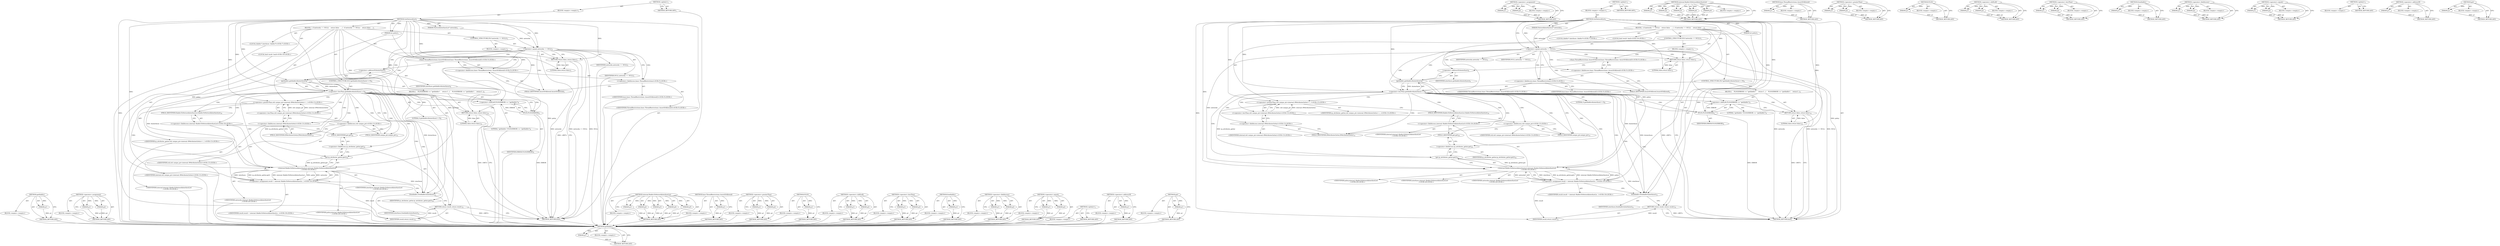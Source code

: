 digraph "get" {
vulnerable_112 [label=<(METHOD,getifaddrs)>];
vulnerable_113 [label=<(PARAM,p1)>];
vulnerable_114 [label=<(BLOCK,&lt;empty&gt;,&lt;empty&gt;)>];
vulnerable_115 [label=<(METHOD_RETURN,ANY)>];
vulnerable_134 [label=<(METHOD,&lt;operator&gt;.assignment)>];
vulnerable_135 [label=<(PARAM,p1)>];
vulnerable_136 [label=<(PARAM,p2)>];
vulnerable_137 [label=<(BLOCK,&lt;empty&gt;,&lt;empty&gt;)>];
vulnerable_138 [label=<(METHOD_RETURN,ANY)>];
vulnerable_6 [label=<(METHOD,&lt;global&gt;)<SUB>1</SUB>>];
vulnerable_7 [label=<(BLOCK,&lt;empty&gt;,&lt;empty&gt;)<SUB>1</SUB>>];
vulnerable_8 [label=<(METHOD,GetNetworkList)<SUB>1</SUB>>];
vulnerable_9 [label=<(PARAM,NetworkInterfaceList* networks)<SUB>1</SUB>>];
vulnerable_10 [label=<(PARAM,int policy)<SUB>1</SUB>>];
vulnerable_11 [label=<(BLOCK,{
  if (networks == NULL)
    return false;

  ...,{
  if (networks == NULL)
    return false;

  ...)<SUB>1</SUB>>];
vulnerable_12 [label=<(CONTROL_STRUCTURE,IF,if (networks == NULL))<SUB>2</SUB>>];
vulnerable_13 [label=<(&lt;operator&gt;.equals,networks == NULL)<SUB>2</SUB>>];
vulnerable_14 [label=<(IDENTIFIER,networks,networks == NULL)<SUB>2</SUB>>];
vulnerable_15 [label=<(IDENTIFIER,NULL,networks == NULL)<SUB>2</SUB>>];
vulnerable_16 [label=<(BLOCK,&lt;empty&gt;,&lt;empty&gt;)<SUB>3</SUB>>];
vulnerable_17 [label=<(RETURN,return false;,return false;)<SUB>3</SUB>>];
vulnerable_18 [label=<(LITERAL,false,return false;)<SUB>3</SUB>>];
vulnerable_19 [label="<(base.ThreadRestrictions.AssertIOAllowed,base::ThreadRestrictions::AssertIOAllowed())<SUB>5</SUB>>"];
vulnerable_20 [label="<(&lt;operator&gt;.fieldAccess,base::ThreadRestrictions::AssertIOAllowed)<SUB>5</SUB>>"];
vulnerable_21 [label="<(&lt;operator&gt;.fieldAccess,base::ThreadRestrictions)<SUB>5</SUB>>"];
vulnerable_22 [label="<(IDENTIFIER,base,base::ThreadRestrictions::AssertIOAllowed())<SUB>5</SUB>>"];
vulnerable_23 [label="<(IDENTIFIER,ThreadRestrictions,base::ThreadRestrictions::AssertIOAllowed())<SUB>5</SUB>>"];
vulnerable_24 [label=<(FIELD_IDENTIFIER,AssertIOAllowed,AssertIOAllowed)<SUB>5</SUB>>];
vulnerable_25 [label="<(LOCAL,ifaddrs* interfaces: ifaddrs*)<SUB>7</SUB>>"];
vulnerable_26 [label=<(CONTROL_STRUCTURE,IF,if (getifaddrs(&amp;interfaces) &lt; 0))<SUB>8</SUB>>];
vulnerable_27 [label=<(&lt;operator&gt;.lessThan,getifaddrs(&amp;interfaces) &lt; 0)<SUB>8</SUB>>];
vulnerable_28 [label=<(getifaddrs,getifaddrs(&amp;interfaces))<SUB>8</SUB>>];
vulnerable_29 [label=<(&lt;operator&gt;.addressOf,&amp;interfaces)<SUB>8</SUB>>];
vulnerable_30 [label=<(IDENTIFIER,interfaces,getifaddrs(&amp;interfaces))<SUB>8</SUB>>];
vulnerable_31 [label=<(LITERAL,0,getifaddrs(&amp;interfaces) &lt; 0)<SUB>8</SUB>>];
vulnerable_32 [label=<(BLOCK,{
    PLOG(ERROR) &lt;&lt; &quot;getifaddrs&quot;;
    return f...,{
    PLOG(ERROR) &lt;&lt; &quot;getifaddrs&quot;;
    return f...)<SUB>8</SUB>>];
vulnerable_33 [label=<(&lt;operator&gt;.shiftLeft,PLOG(ERROR) &lt;&lt; &quot;getifaddrs&quot;)<SUB>9</SUB>>];
vulnerable_34 [label=<(PLOG,PLOG(ERROR))<SUB>9</SUB>>];
vulnerable_35 [label=<(IDENTIFIER,ERROR,PLOG(ERROR))<SUB>9</SUB>>];
vulnerable_36 [label=<(LITERAL,&quot;getifaddrs&quot;,PLOG(ERROR) &lt;&lt; &quot;getifaddrs&quot;)<SUB>9</SUB>>];
vulnerable_37 [label=<(RETURN,return false;,return false;)<SUB>10</SUB>>];
vulnerable_38 [label=<(LITERAL,false,return false;)<SUB>10</SUB>>];
vulnerable_39 [label="<(&lt;operator&gt;.greaterThan,std::unique_ptr&lt;internal::IPAttributesGetter&gt; i...)<SUB>13</SUB>>"];
vulnerable_40 [label="<(&lt;operator&gt;.lessThan,std::unique_ptr&lt;internal::IPAttributesGetter)<SUB>13</SUB>>"];
vulnerable_41 [label="<(&lt;operator&gt;.fieldAccess,std::unique_ptr)<SUB>13</SUB>>"];
vulnerable_42 [label="<(IDENTIFIER,std,std::unique_ptr&lt;internal::IPAttributesGetter)<SUB>13</SUB>>"];
vulnerable_43 [label=<(FIELD_IDENTIFIER,unique_ptr,unique_ptr)<SUB>13</SUB>>];
vulnerable_44 [label="<(&lt;operator&gt;.fieldAccess,internal::IPAttributesGetter)<SUB>13</SUB>>"];
vulnerable_45 [label="<(IDENTIFIER,internal,std::unique_ptr&lt;internal::IPAttributesGetter)<SUB>13</SUB>>"];
vulnerable_46 [label=<(FIELD_IDENTIFIER,IPAttributesGetter,IPAttributesGetter)<SUB>13</SUB>>];
vulnerable_47 [label="<(IDENTIFIER,ip_attributes_getter,std::unique_ptr&lt;internal::IPAttributesGetter&gt; i...)<SUB>13</SUB>>"];
vulnerable_48 [label="<(LOCAL,bool result: bool)<SUB>19</SUB>>"];
vulnerable_49 [label="<(&lt;operator&gt;.assignment,result = internal::IfaddrsToNetworkInterfaceLis...)<SUB>19</SUB>>"];
vulnerable_50 [label="<(IDENTIFIER,result,result = internal::IfaddrsToNetworkInterfaceLis...)<SUB>19</SUB>>"];
vulnerable_51 [label="<(internal.IfaddrsToNetworkInterfaceList,internal::IfaddrsToNetworkInterfaceList(
      ...)<SUB>19</SUB>>"];
vulnerable_52 [label="<(&lt;operator&gt;.fieldAccess,internal::IfaddrsToNetworkInterfaceList)<SUB>19</SUB>>"];
vulnerable_53 [label="<(IDENTIFIER,internal,internal::IfaddrsToNetworkInterfaceList(
      ...)<SUB>19</SUB>>"];
vulnerable_54 [label=<(FIELD_IDENTIFIER,IfaddrsToNetworkInterfaceList,IfaddrsToNetworkInterfaceList)<SUB>19</SUB>>];
vulnerable_55 [label="<(IDENTIFIER,policy,internal::IfaddrsToNetworkInterfaceList(
      ...)<SUB>20</SUB>>"];
vulnerable_56 [label="<(IDENTIFIER,interfaces,internal::IfaddrsToNetworkInterfaceList(
      ...)<SUB>20</SUB>>"];
vulnerable_57 [label=<(get,ip_attributes_getter.get())<SUB>20</SUB>>];
vulnerable_58 [label=<(&lt;operator&gt;.fieldAccess,ip_attributes_getter.get)<SUB>20</SUB>>];
vulnerable_59 [label=<(IDENTIFIER,ip_attributes_getter,ip_attributes_getter.get())<SUB>20</SUB>>];
vulnerable_60 [label=<(FIELD_IDENTIFIER,get,get)<SUB>20</SUB>>];
vulnerable_61 [label="<(IDENTIFIER,networks,internal::IfaddrsToNetworkInterfaceList(
      ...)<SUB>20</SUB>>"];
vulnerable_62 [label=<(freeifaddrs,freeifaddrs(interfaces))<SUB>21</SUB>>];
vulnerable_63 [label=<(IDENTIFIER,interfaces,freeifaddrs(interfaces))<SUB>21</SUB>>];
vulnerable_64 [label=<(RETURN,return result;,return result;)<SUB>22</SUB>>];
vulnerable_65 [label=<(IDENTIFIER,result,return result;)<SUB>22</SUB>>];
vulnerable_66 [label=<(METHOD_RETURN,bool)<SUB>1</SUB>>];
vulnerable_68 [label=<(METHOD_RETURN,ANY)<SUB>1</SUB>>];
vulnerable_139 [label=<(METHOD,internal.IfaddrsToNetworkInterfaceList)>];
vulnerable_140 [label=<(PARAM,p1)>];
vulnerable_141 [label=<(PARAM,p2)>];
vulnerable_142 [label=<(PARAM,p3)>];
vulnerable_143 [label=<(PARAM,p4)>];
vulnerable_144 [label=<(PARAM,p5)>];
vulnerable_145 [label=<(BLOCK,&lt;empty&gt;,&lt;empty&gt;)>];
vulnerable_146 [label=<(METHOD_RETURN,ANY)>];
vulnerable_98 [label=<(METHOD,base.ThreadRestrictions.AssertIOAllowed)>];
vulnerable_99 [label=<(PARAM,p1)>];
vulnerable_100 [label=<(BLOCK,&lt;empty&gt;,&lt;empty&gt;)>];
vulnerable_101 [label=<(METHOD_RETURN,ANY)>];
vulnerable_129 [label=<(METHOD,&lt;operator&gt;.greaterThan)>];
vulnerable_130 [label=<(PARAM,p1)>];
vulnerable_131 [label=<(PARAM,p2)>];
vulnerable_132 [label=<(BLOCK,&lt;empty&gt;,&lt;empty&gt;)>];
vulnerable_133 [label=<(METHOD_RETURN,ANY)>];
vulnerable_125 [label=<(METHOD,PLOG)>];
vulnerable_126 [label=<(PARAM,p1)>];
vulnerable_127 [label=<(BLOCK,&lt;empty&gt;,&lt;empty&gt;)>];
vulnerable_128 [label=<(METHOD_RETURN,ANY)>];
vulnerable_120 [label=<(METHOD,&lt;operator&gt;.shiftLeft)>];
vulnerable_121 [label=<(PARAM,p1)>];
vulnerable_122 [label=<(PARAM,p2)>];
vulnerable_123 [label=<(BLOCK,&lt;empty&gt;,&lt;empty&gt;)>];
vulnerable_124 [label=<(METHOD_RETURN,ANY)>];
vulnerable_107 [label=<(METHOD,&lt;operator&gt;.lessThan)>];
vulnerable_108 [label=<(PARAM,p1)>];
vulnerable_109 [label=<(PARAM,p2)>];
vulnerable_110 [label=<(BLOCK,&lt;empty&gt;,&lt;empty&gt;)>];
vulnerable_111 [label=<(METHOD_RETURN,ANY)>];
vulnerable_151 [label=<(METHOD,freeifaddrs)>];
vulnerable_152 [label=<(PARAM,p1)>];
vulnerable_153 [label=<(BLOCK,&lt;empty&gt;,&lt;empty&gt;)>];
vulnerable_154 [label=<(METHOD_RETURN,ANY)>];
vulnerable_102 [label=<(METHOD,&lt;operator&gt;.fieldAccess)>];
vulnerable_103 [label=<(PARAM,p1)>];
vulnerable_104 [label=<(PARAM,p2)>];
vulnerable_105 [label=<(BLOCK,&lt;empty&gt;,&lt;empty&gt;)>];
vulnerable_106 [label=<(METHOD_RETURN,ANY)>];
vulnerable_93 [label=<(METHOD,&lt;operator&gt;.equals)>];
vulnerable_94 [label=<(PARAM,p1)>];
vulnerable_95 [label=<(PARAM,p2)>];
vulnerable_96 [label=<(BLOCK,&lt;empty&gt;,&lt;empty&gt;)>];
vulnerable_97 [label=<(METHOD_RETURN,ANY)>];
vulnerable_87 [label=<(METHOD,&lt;global&gt;)<SUB>1</SUB>>];
vulnerable_88 [label=<(BLOCK,&lt;empty&gt;,&lt;empty&gt;)>];
vulnerable_89 [label=<(METHOD_RETURN,ANY)>];
vulnerable_116 [label=<(METHOD,&lt;operator&gt;.addressOf)>];
vulnerable_117 [label=<(PARAM,p1)>];
vulnerable_118 [label=<(BLOCK,&lt;empty&gt;,&lt;empty&gt;)>];
vulnerable_119 [label=<(METHOD_RETURN,ANY)>];
vulnerable_147 [label=<(METHOD,get)>];
vulnerable_148 [label=<(PARAM,p1)>];
vulnerable_149 [label=<(BLOCK,&lt;empty&gt;,&lt;empty&gt;)>];
vulnerable_150 [label=<(METHOD_RETURN,ANY)>];
fixed_112 [label=<(METHOD,getifaddrs)>];
fixed_113 [label=<(PARAM,p1)>];
fixed_114 [label=<(BLOCK,&lt;empty&gt;,&lt;empty&gt;)>];
fixed_115 [label=<(METHOD_RETURN,ANY)>];
fixed_134 [label=<(METHOD,&lt;operator&gt;.assignment)>];
fixed_135 [label=<(PARAM,p1)>];
fixed_136 [label=<(PARAM,p2)>];
fixed_137 [label=<(BLOCK,&lt;empty&gt;,&lt;empty&gt;)>];
fixed_138 [label=<(METHOD_RETURN,ANY)>];
fixed_6 [label=<(METHOD,&lt;global&gt;)<SUB>1</SUB>>];
fixed_7 [label=<(BLOCK,&lt;empty&gt;,&lt;empty&gt;)<SUB>1</SUB>>];
fixed_8 [label=<(METHOD,GetNetworkList)<SUB>1</SUB>>];
fixed_9 [label=<(PARAM,NetworkInterfaceList* networks)<SUB>1</SUB>>];
fixed_10 [label=<(PARAM,int policy)<SUB>1</SUB>>];
fixed_11 [label=<(BLOCK,{
  if (networks == NULL)
    return false;

  ...,{
  if (networks == NULL)
    return false;

  ...)<SUB>1</SUB>>];
fixed_12 [label=<(CONTROL_STRUCTURE,IF,if (networks == NULL))<SUB>2</SUB>>];
fixed_13 [label=<(&lt;operator&gt;.equals,networks == NULL)<SUB>2</SUB>>];
fixed_14 [label=<(IDENTIFIER,networks,networks == NULL)<SUB>2</SUB>>];
fixed_15 [label=<(IDENTIFIER,NULL,networks == NULL)<SUB>2</SUB>>];
fixed_16 [label=<(BLOCK,&lt;empty&gt;,&lt;empty&gt;)<SUB>3</SUB>>];
fixed_17 [label=<(RETURN,return false;,return false;)<SUB>3</SUB>>];
fixed_18 [label=<(LITERAL,false,return false;)<SUB>3</SUB>>];
fixed_19 [label="<(base.ThreadRestrictions.AssertIOAllowed,base::ThreadRestrictions::AssertIOAllowed())<SUB>5</SUB>>"];
fixed_20 [label="<(&lt;operator&gt;.fieldAccess,base::ThreadRestrictions::AssertIOAllowed)<SUB>5</SUB>>"];
fixed_21 [label="<(&lt;operator&gt;.fieldAccess,base::ThreadRestrictions)<SUB>5</SUB>>"];
fixed_22 [label="<(IDENTIFIER,base,base::ThreadRestrictions::AssertIOAllowed())<SUB>5</SUB>>"];
fixed_23 [label="<(IDENTIFIER,ThreadRestrictions,base::ThreadRestrictions::AssertIOAllowed())<SUB>5</SUB>>"];
fixed_24 [label=<(FIELD_IDENTIFIER,AssertIOAllowed,AssertIOAllowed)<SUB>5</SUB>>];
fixed_25 [label="<(LOCAL,ifaddrs* interfaces: ifaddrs*)<SUB>7</SUB>>"];
fixed_26 [label=<(CONTROL_STRUCTURE,IF,if (getifaddrs(&amp;interfaces) &lt; 0))<SUB>8</SUB>>];
fixed_27 [label=<(&lt;operator&gt;.lessThan,getifaddrs(&amp;interfaces) &lt; 0)<SUB>8</SUB>>];
fixed_28 [label=<(getifaddrs,getifaddrs(&amp;interfaces))<SUB>8</SUB>>];
fixed_29 [label=<(&lt;operator&gt;.addressOf,&amp;interfaces)<SUB>8</SUB>>];
fixed_30 [label=<(IDENTIFIER,interfaces,getifaddrs(&amp;interfaces))<SUB>8</SUB>>];
fixed_31 [label=<(LITERAL,0,getifaddrs(&amp;interfaces) &lt; 0)<SUB>8</SUB>>];
fixed_32 [label=<(BLOCK,{
    PLOG(ERROR) &lt;&lt; &quot;getifaddrs&quot;;
    return f...,{
    PLOG(ERROR) &lt;&lt; &quot;getifaddrs&quot;;
    return f...)<SUB>8</SUB>>];
fixed_33 [label=<(&lt;operator&gt;.shiftLeft,PLOG(ERROR) &lt;&lt; &quot;getifaddrs&quot;)<SUB>9</SUB>>];
fixed_34 [label=<(PLOG,PLOG(ERROR))<SUB>9</SUB>>];
fixed_35 [label=<(IDENTIFIER,ERROR,PLOG(ERROR))<SUB>9</SUB>>];
fixed_36 [label=<(LITERAL,&quot;getifaddrs&quot;,PLOG(ERROR) &lt;&lt; &quot;getifaddrs&quot;)<SUB>9</SUB>>];
fixed_37 [label=<(RETURN,return false;,return false;)<SUB>10</SUB>>];
fixed_38 [label=<(LITERAL,false,return false;)<SUB>10</SUB>>];
fixed_39 [label="<(&lt;operator&gt;.greaterThan,std::unique_ptr&lt;internal::IPAttributesGetter&gt; i...)<SUB>13</SUB>>"];
fixed_40 [label="<(&lt;operator&gt;.lessThan,std::unique_ptr&lt;internal::IPAttributesGetter)<SUB>13</SUB>>"];
fixed_41 [label="<(&lt;operator&gt;.fieldAccess,std::unique_ptr)<SUB>13</SUB>>"];
fixed_42 [label="<(IDENTIFIER,std,std::unique_ptr&lt;internal::IPAttributesGetter)<SUB>13</SUB>>"];
fixed_43 [label=<(FIELD_IDENTIFIER,unique_ptr,unique_ptr)<SUB>13</SUB>>];
fixed_44 [label="<(&lt;operator&gt;.fieldAccess,internal::IPAttributesGetter)<SUB>13</SUB>>"];
fixed_45 [label="<(IDENTIFIER,internal,std::unique_ptr&lt;internal::IPAttributesGetter)<SUB>13</SUB>>"];
fixed_46 [label=<(FIELD_IDENTIFIER,IPAttributesGetter,IPAttributesGetter)<SUB>13</SUB>>];
fixed_47 [label="<(IDENTIFIER,ip_attributes_getter,std::unique_ptr&lt;internal::IPAttributesGetter&gt; i...)<SUB>13</SUB>>"];
fixed_48 [label="<(LOCAL,bool result: bool)<SUB>19</SUB>>"];
fixed_49 [label="<(&lt;operator&gt;.assignment,result = internal::IfaddrsToNetworkInterfaceLis...)<SUB>19</SUB>>"];
fixed_50 [label="<(IDENTIFIER,result,result = internal::IfaddrsToNetworkInterfaceLis...)<SUB>19</SUB>>"];
fixed_51 [label="<(internal.IfaddrsToNetworkInterfaceList,internal::IfaddrsToNetworkInterfaceList(
      ...)<SUB>19</SUB>>"];
fixed_52 [label="<(&lt;operator&gt;.fieldAccess,internal::IfaddrsToNetworkInterfaceList)<SUB>19</SUB>>"];
fixed_53 [label="<(IDENTIFIER,internal,internal::IfaddrsToNetworkInterfaceList(
      ...)<SUB>19</SUB>>"];
fixed_54 [label=<(FIELD_IDENTIFIER,IfaddrsToNetworkInterfaceList,IfaddrsToNetworkInterfaceList)<SUB>19</SUB>>];
fixed_55 [label="<(IDENTIFIER,policy,internal::IfaddrsToNetworkInterfaceList(
      ...)<SUB>20</SUB>>"];
fixed_56 [label="<(IDENTIFIER,interfaces,internal::IfaddrsToNetworkInterfaceList(
      ...)<SUB>20</SUB>>"];
fixed_57 [label=<(get,ip_attributes_getter.get())<SUB>20</SUB>>];
fixed_58 [label=<(&lt;operator&gt;.fieldAccess,ip_attributes_getter.get)<SUB>20</SUB>>];
fixed_59 [label=<(IDENTIFIER,ip_attributes_getter,ip_attributes_getter.get())<SUB>20</SUB>>];
fixed_60 [label=<(FIELD_IDENTIFIER,get,get)<SUB>20</SUB>>];
fixed_61 [label="<(IDENTIFIER,networks,internal::IfaddrsToNetworkInterfaceList(
      ...)<SUB>20</SUB>>"];
fixed_62 [label=<(freeifaddrs,freeifaddrs(interfaces))<SUB>21</SUB>>];
fixed_63 [label=<(IDENTIFIER,interfaces,freeifaddrs(interfaces))<SUB>21</SUB>>];
fixed_64 [label=<(RETURN,return result;,return result;)<SUB>22</SUB>>];
fixed_65 [label=<(IDENTIFIER,result,return result;)<SUB>22</SUB>>];
fixed_66 [label=<(METHOD_RETURN,bool)<SUB>1</SUB>>];
fixed_68 [label=<(METHOD_RETURN,ANY)<SUB>1</SUB>>];
fixed_139 [label=<(METHOD,internal.IfaddrsToNetworkInterfaceList)>];
fixed_140 [label=<(PARAM,p1)>];
fixed_141 [label=<(PARAM,p2)>];
fixed_142 [label=<(PARAM,p3)>];
fixed_143 [label=<(PARAM,p4)>];
fixed_144 [label=<(PARAM,p5)>];
fixed_145 [label=<(BLOCK,&lt;empty&gt;,&lt;empty&gt;)>];
fixed_146 [label=<(METHOD_RETURN,ANY)>];
fixed_98 [label=<(METHOD,base.ThreadRestrictions.AssertIOAllowed)>];
fixed_99 [label=<(PARAM,p1)>];
fixed_100 [label=<(BLOCK,&lt;empty&gt;,&lt;empty&gt;)>];
fixed_101 [label=<(METHOD_RETURN,ANY)>];
fixed_129 [label=<(METHOD,&lt;operator&gt;.greaterThan)>];
fixed_130 [label=<(PARAM,p1)>];
fixed_131 [label=<(PARAM,p2)>];
fixed_132 [label=<(BLOCK,&lt;empty&gt;,&lt;empty&gt;)>];
fixed_133 [label=<(METHOD_RETURN,ANY)>];
fixed_125 [label=<(METHOD,PLOG)>];
fixed_126 [label=<(PARAM,p1)>];
fixed_127 [label=<(BLOCK,&lt;empty&gt;,&lt;empty&gt;)>];
fixed_128 [label=<(METHOD_RETURN,ANY)>];
fixed_120 [label=<(METHOD,&lt;operator&gt;.shiftLeft)>];
fixed_121 [label=<(PARAM,p1)>];
fixed_122 [label=<(PARAM,p2)>];
fixed_123 [label=<(BLOCK,&lt;empty&gt;,&lt;empty&gt;)>];
fixed_124 [label=<(METHOD_RETURN,ANY)>];
fixed_107 [label=<(METHOD,&lt;operator&gt;.lessThan)>];
fixed_108 [label=<(PARAM,p1)>];
fixed_109 [label=<(PARAM,p2)>];
fixed_110 [label=<(BLOCK,&lt;empty&gt;,&lt;empty&gt;)>];
fixed_111 [label=<(METHOD_RETURN,ANY)>];
fixed_151 [label=<(METHOD,freeifaddrs)>];
fixed_152 [label=<(PARAM,p1)>];
fixed_153 [label=<(BLOCK,&lt;empty&gt;,&lt;empty&gt;)>];
fixed_154 [label=<(METHOD_RETURN,ANY)>];
fixed_102 [label=<(METHOD,&lt;operator&gt;.fieldAccess)>];
fixed_103 [label=<(PARAM,p1)>];
fixed_104 [label=<(PARAM,p2)>];
fixed_105 [label=<(BLOCK,&lt;empty&gt;,&lt;empty&gt;)>];
fixed_106 [label=<(METHOD_RETURN,ANY)>];
fixed_93 [label=<(METHOD,&lt;operator&gt;.equals)>];
fixed_94 [label=<(PARAM,p1)>];
fixed_95 [label=<(PARAM,p2)>];
fixed_96 [label=<(BLOCK,&lt;empty&gt;,&lt;empty&gt;)>];
fixed_97 [label=<(METHOD_RETURN,ANY)>];
fixed_87 [label=<(METHOD,&lt;global&gt;)<SUB>1</SUB>>];
fixed_88 [label=<(BLOCK,&lt;empty&gt;,&lt;empty&gt;)>];
fixed_89 [label=<(METHOD_RETURN,ANY)>];
fixed_116 [label=<(METHOD,&lt;operator&gt;.addressOf)>];
fixed_117 [label=<(PARAM,p1)>];
fixed_118 [label=<(BLOCK,&lt;empty&gt;,&lt;empty&gt;)>];
fixed_119 [label=<(METHOD_RETURN,ANY)>];
fixed_147 [label=<(METHOD,get)>];
fixed_148 [label=<(PARAM,p1)>];
fixed_149 [label=<(BLOCK,&lt;empty&gt;,&lt;empty&gt;)>];
fixed_150 [label=<(METHOD_RETURN,ANY)>];
vulnerable_112 -> vulnerable_113  [key=0, label="AST: "];
vulnerable_112 -> vulnerable_113  [key=1, label="DDG: "];
vulnerable_112 -> vulnerable_114  [key=0, label="AST: "];
vulnerable_112 -> vulnerable_115  [key=0, label="AST: "];
vulnerable_112 -> vulnerable_115  [key=1, label="CFG: "];
vulnerable_113 -> vulnerable_115  [key=0, label="DDG: p1"];
vulnerable_134 -> vulnerable_135  [key=0, label="AST: "];
vulnerable_134 -> vulnerable_135  [key=1, label="DDG: "];
vulnerable_134 -> vulnerable_137  [key=0, label="AST: "];
vulnerable_134 -> vulnerable_136  [key=0, label="AST: "];
vulnerable_134 -> vulnerable_136  [key=1, label="DDG: "];
vulnerable_134 -> vulnerable_138  [key=0, label="AST: "];
vulnerable_134 -> vulnerable_138  [key=1, label="CFG: "];
vulnerable_135 -> vulnerable_138  [key=0, label="DDG: p1"];
vulnerable_136 -> vulnerable_138  [key=0, label="DDG: p2"];
vulnerable_6 -> vulnerable_7  [key=0, label="AST: "];
vulnerable_6 -> vulnerable_68  [key=0, label="AST: "];
vulnerable_6 -> vulnerable_68  [key=1, label="CFG: "];
vulnerable_7 -> vulnerable_8  [key=0, label="AST: "];
vulnerable_8 -> vulnerable_9  [key=0, label="AST: "];
vulnerable_8 -> vulnerable_9  [key=1, label="DDG: "];
vulnerable_8 -> vulnerable_10  [key=0, label="AST: "];
vulnerable_8 -> vulnerable_10  [key=1, label="DDG: "];
vulnerable_8 -> vulnerable_11  [key=0, label="AST: "];
vulnerable_8 -> vulnerable_66  [key=0, label="AST: "];
vulnerable_8 -> vulnerable_13  [key=0, label="CFG: "];
vulnerable_8 -> vulnerable_13  [key=1, label="DDG: "];
vulnerable_8 -> vulnerable_39  [key=0, label="DDG: "];
vulnerable_8 -> vulnerable_62  [key=0, label="DDG: "];
vulnerable_8 -> vulnerable_65  [key=0, label="DDG: "];
vulnerable_8 -> vulnerable_17  [key=0, label="DDG: "];
vulnerable_8 -> vulnerable_27  [key=0, label="DDG: "];
vulnerable_8 -> vulnerable_37  [key=0, label="DDG: "];
vulnerable_8 -> vulnerable_51  [key=0, label="DDG: "];
vulnerable_8 -> vulnerable_18  [key=0, label="DDG: "];
vulnerable_8 -> vulnerable_28  [key=0, label="DDG: "];
vulnerable_8 -> vulnerable_33  [key=0, label="DDG: "];
vulnerable_8 -> vulnerable_38  [key=0, label="DDG: "];
vulnerable_8 -> vulnerable_34  [key=0, label="DDG: "];
vulnerable_9 -> vulnerable_13  [key=0, label="DDG: networks"];
vulnerable_10 -> vulnerable_66  [key=0, label="DDG: policy"];
vulnerable_10 -> vulnerable_51  [key=0, label="DDG: policy"];
vulnerable_11 -> vulnerable_12  [key=0, label="AST: "];
vulnerable_11 -> vulnerable_19  [key=0, label="AST: "];
vulnerable_11 -> vulnerable_25  [key=0, label="AST: "];
vulnerable_11 -> vulnerable_26  [key=0, label="AST: "];
vulnerable_11 -> vulnerable_39  [key=0, label="AST: "];
vulnerable_11 -> vulnerable_48  [key=0, label="AST: "];
vulnerable_11 -> vulnerable_49  [key=0, label="AST: "];
vulnerable_11 -> vulnerable_62  [key=0, label="AST: "];
vulnerable_11 -> vulnerable_64  [key=0, label="AST: "];
vulnerable_12 -> vulnerable_13  [key=0, label="AST: "];
vulnerable_12 -> vulnerable_16  [key=0, label="AST: "];
vulnerable_13 -> vulnerable_14  [key=0, label="AST: "];
vulnerable_13 -> vulnerable_15  [key=0, label="AST: "];
vulnerable_13 -> vulnerable_17  [key=0, label="CFG: "];
vulnerable_13 -> vulnerable_17  [key=1, label="CDG: "];
vulnerable_13 -> vulnerable_21  [key=0, label="CFG: "];
vulnerable_13 -> vulnerable_21  [key=1, label="CDG: "];
vulnerable_13 -> vulnerable_66  [key=0, label="DDG: networks"];
vulnerable_13 -> vulnerable_66  [key=1, label="DDG: networks == NULL"];
vulnerable_13 -> vulnerable_66  [key=2, label="DDG: NULL"];
vulnerable_13 -> vulnerable_51  [key=0, label="DDG: networks"];
vulnerable_13 -> vulnerable_24  [key=0, label="CDG: "];
vulnerable_13 -> vulnerable_19  [key=0, label="CDG: "];
vulnerable_13 -> vulnerable_28  [key=0, label="CDG: "];
vulnerable_13 -> vulnerable_20  [key=0, label="CDG: "];
vulnerable_13 -> vulnerable_27  [key=0, label="CDG: "];
vulnerable_13 -> vulnerable_29  [key=0, label="CDG: "];
vulnerable_16 -> vulnerable_17  [key=0, label="AST: "];
vulnerable_17 -> vulnerable_18  [key=0, label="AST: "];
vulnerable_17 -> vulnerable_66  [key=0, label="CFG: "];
vulnerable_17 -> vulnerable_66  [key=1, label="DDG: &lt;RET&gt;"];
vulnerable_18 -> vulnerable_17  [key=0, label="DDG: false"];
vulnerable_19 -> vulnerable_20  [key=0, label="AST: "];
vulnerable_19 -> vulnerable_29  [key=0, label="CFG: "];
vulnerable_20 -> vulnerable_21  [key=0, label="AST: "];
vulnerable_20 -> vulnerable_24  [key=0, label="AST: "];
vulnerable_20 -> vulnerable_19  [key=0, label="CFG: "];
vulnerable_21 -> vulnerable_22  [key=0, label="AST: "];
vulnerable_21 -> vulnerable_23  [key=0, label="AST: "];
vulnerable_21 -> vulnerable_24  [key=0, label="CFG: "];
vulnerable_24 -> vulnerable_20  [key=0, label="CFG: "];
vulnerable_26 -> vulnerable_27  [key=0, label="AST: "];
vulnerable_26 -> vulnerable_32  [key=0, label="AST: "];
vulnerable_27 -> vulnerable_28  [key=0, label="AST: "];
vulnerable_27 -> vulnerable_31  [key=0, label="AST: "];
vulnerable_27 -> vulnerable_34  [key=0, label="CFG: "];
vulnerable_27 -> vulnerable_34  [key=1, label="CDG: "];
vulnerable_27 -> vulnerable_43  [key=0, label="CFG: "];
vulnerable_27 -> vulnerable_43  [key=1, label="CDG: "];
vulnerable_27 -> vulnerable_58  [key=0, label="CDG: "];
vulnerable_27 -> vulnerable_49  [key=0, label="CDG: "];
vulnerable_27 -> vulnerable_60  [key=0, label="CDG: "];
vulnerable_27 -> vulnerable_33  [key=0, label="CDG: "];
vulnerable_27 -> vulnerable_64  [key=0, label="CDG: "];
vulnerable_27 -> vulnerable_51  [key=0, label="CDG: "];
vulnerable_27 -> vulnerable_57  [key=0, label="CDG: "];
vulnerable_27 -> vulnerable_52  [key=0, label="CDG: "];
vulnerable_27 -> vulnerable_37  [key=0, label="CDG: "];
vulnerable_27 -> vulnerable_46  [key=0, label="CDG: "];
vulnerable_27 -> vulnerable_41  [key=0, label="CDG: "];
vulnerable_27 -> vulnerable_40  [key=0, label="CDG: "];
vulnerable_27 -> vulnerable_44  [key=0, label="CDG: "];
vulnerable_27 -> vulnerable_54  [key=0, label="CDG: "];
vulnerable_27 -> vulnerable_62  [key=0, label="CDG: "];
vulnerable_27 -> vulnerable_39  [key=0, label="CDG: "];
vulnerable_28 -> vulnerable_29  [key=0, label="AST: "];
vulnerable_28 -> vulnerable_27  [key=0, label="CFG: "];
vulnerable_28 -> vulnerable_27  [key=1, label="DDG: &amp;interfaces"];
vulnerable_28 -> vulnerable_62  [key=0, label="DDG: &amp;interfaces"];
vulnerable_28 -> vulnerable_51  [key=0, label="DDG: &amp;interfaces"];
vulnerable_29 -> vulnerable_30  [key=0, label="AST: "];
vulnerable_29 -> vulnerable_28  [key=0, label="CFG: "];
vulnerable_32 -> vulnerable_33  [key=0, label="AST: "];
vulnerable_32 -> vulnerable_37  [key=0, label="AST: "];
vulnerable_33 -> vulnerable_34  [key=0, label="AST: "];
vulnerable_33 -> vulnerable_36  [key=0, label="AST: "];
vulnerable_33 -> vulnerable_37  [key=0, label="CFG: "];
vulnerable_34 -> vulnerable_35  [key=0, label="AST: "];
vulnerable_34 -> vulnerable_33  [key=0, label="CFG: "];
vulnerable_34 -> vulnerable_33  [key=1, label="DDG: ERROR"];
vulnerable_34 -> vulnerable_66  [key=0, label="DDG: ERROR"];
vulnerable_37 -> vulnerable_38  [key=0, label="AST: "];
vulnerable_37 -> vulnerable_66  [key=0, label="CFG: "];
vulnerable_37 -> vulnerable_66  [key=1, label="DDG: &lt;RET&gt;"];
vulnerable_38 -> vulnerable_37  [key=0, label="DDG: false"];
vulnerable_39 -> vulnerable_40  [key=0, label="AST: "];
vulnerable_39 -> vulnerable_47  [key=0, label="AST: "];
vulnerable_39 -> vulnerable_54  [key=0, label="CFG: "];
vulnerable_39 -> vulnerable_57  [key=0, label="DDG: ip_attributes_getter"];
vulnerable_40 -> vulnerable_41  [key=0, label="AST: "];
vulnerable_40 -> vulnerable_44  [key=0, label="AST: "];
vulnerable_40 -> vulnerable_39  [key=0, label="CFG: "];
vulnerable_40 -> vulnerable_39  [key=1, label="DDG: std::unique_ptr"];
vulnerable_40 -> vulnerable_39  [key=2, label="DDG: internal::IPAttributesGetter"];
vulnerable_41 -> vulnerable_42  [key=0, label="AST: "];
vulnerable_41 -> vulnerable_43  [key=0, label="AST: "];
vulnerable_41 -> vulnerable_46  [key=0, label="CFG: "];
vulnerable_43 -> vulnerable_41  [key=0, label="CFG: "];
vulnerable_44 -> vulnerable_45  [key=0, label="AST: "];
vulnerable_44 -> vulnerable_46  [key=0, label="AST: "];
vulnerable_44 -> vulnerable_40  [key=0, label="CFG: "];
vulnerable_46 -> vulnerable_44  [key=0, label="CFG: "];
vulnerable_49 -> vulnerable_50  [key=0, label="AST: "];
vulnerable_49 -> vulnerable_51  [key=0, label="AST: "];
vulnerable_49 -> vulnerable_62  [key=0, label="CFG: "];
vulnerable_49 -> vulnerable_65  [key=0, label="DDG: result"];
vulnerable_51 -> vulnerable_52  [key=0, label="AST: "];
vulnerable_51 -> vulnerable_55  [key=0, label="AST: "];
vulnerable_51 -> vulnerable_56  [key=0, label="AST: "];
vulnerable_51 -> vulnerable_57  [key=0, label="AST: "];
vulnerable_51 -> vulnerable_61  [key=0, label="AST: "];
vulnerable_51 -> vulnerable_49  [key=0, label="CFG: "];
vulnerable_51 -> vulnerable_49  [key=1, label="DDG: interfaces"];
vulnerable_51 -> vulnerable_49  [key=2, label="DDG: ip_attributes_getter.get()"];
vulnerable_51 -> vulnerable_49  [key=3, label="DDG: internal::IfaddrsToNetworkInterfaceList"];
vulnerable_51 -> vulnerable_49  [key=4, label="DDG: policy"];
vulnerable_51 -> vulnerable_49  [key=5, label="DDG: networks"];
vulnerable_51 -> vulnerable_62  [key=0, label="DDG: interfaces"];
vulnerable_52 -> vulnerable_53  [key=0, label="AST: "];
vulnerable_52 -> vulnerable_54  [key=0, label="AST: "];
vulnerable_52 -> vulnerable_60  [key=0, label="CFG: "];
vulnerable_54 -> vulnerable_52  [key=0, label="CFG: "];
vulnerable_57 -> vulnerable_58  [key=0, label="AST: "];
vulnerable_57 -> vulnerable_51  [key=0, label="CFG: "];
vulnerable_57 -> vulnerable_51  [key=1, label="DDG: ip_attributes_getter.get"];
vulnerable_58 -> vulnerable_59  [key=0, label="AST: "];
vulnerable_58 -> vulnerable_60  [key=0, label="AST: "];
vulnerable_58 -> vulnerable_57  [key=0, label="CFG: "];
vulnerable_60 -> vulnerable_58  [key=0, label="CFG: "];
vulnerable_62 -> vulnerable_63  [key=0, label="AST: "];
vulnerable_62 -> vulnerable_64  [key=0, label="CFG: "];
vulnerable_64 -> vulnerable_65  [key=0, label="AST: "];
vulnerable_64 -> vulnerable_66  [key=0, label="CFG: "];
vulnerable_64 -> vulnerable_66  [key=1, label="DDG: &lt;RET&gt;"];
vulnerable_65 -> vulnerable_64  [key=0, label="DDG: result"];
vulnerable_139 -> vulnerable_140  [key=0, label="AST: "];
vulnerable_139 -> vulnerable_140  [key=1, label="DDG: "];
vulnerable_139 -> vulnerable_145  [key=0, label="AST: "];
vulnerable_139 -> vulnerable_141  [key=0, label="AST: "];
vulnerable_139 -> vulnerable_141  [key=1, label="DDG: "];
vulnerable_139 -> vulnerable_146  [key=0, label="AST: "];
vulnerable_139 -> vulnerable_146  [key=1, label="CFG: "];
vulnerable_139 -> vulnerable_142  [key=0, label="AST: "];
vulnerable_139 -> vulnerable_142  [key=1, label="DDG: "];
vulnerable_139 -> vulnerable_143  [key=0, label="AST: "];
vulnerable_139 -> vulnerable_143  [key=1, label="DDG: "];
vulnerable_139 -> vulnerable_144  [key=0, label="AST: "];
vulnerable_139 -> vulnerable_144  [key=1, label="DDG: "];
vulnerable_140 -> vulnerable_146  [key=0, label="DDG: p1"];
vulnerable_141 -> vulnerable_146  [key=0, label="DDG: p2"];
vulnerable_142 -> vulnerable_146  [key=0, label="DDG: p3"];
vulnerable_143 -> vulnerable_146  [key=0, label="DDG: p4"];
vulnerable_144 -> vulnerable_146  [key=0, label="DDG: p5"];
vulnerable_98 -> vulnerable_99  [key=0, label="AST: "];
vulnerable_98 -> vulnerable_99  [key=1, label="DDG: "];
vulnerable_98 -> vulnerable_100  [key=0, label="AST: "];
vulnerable_98 -> vulnerable_101  [key=0, label="AST: "];
vulnerable_98 -> vulnerable_101  [key=1, label="CFG: "];
vulnerable_99 -> vulnerable_101  [key=0, label="DDG: p1"];
vulnerable_129 -> vulnerable_130  [key=0, label="AST: "];
vulnerable_129 -> vulnerable_130  [key=1, label="DDG: "];
vulnerable_129 -> vulnerable_132  [key=0, label="AST: "];
vulnerable_129 -> vulnerable_131  [key=0, label="AST: "];
vulnerable_129 -> vulnerable_131  [key=1, label="DDG: "];
vulnerable_129 -> vulnerable_133  [key=0, label="AST: "];
vulnerable_129 -> vulnerable_133  [key=1, label="CFG: "];
vulnerable_130 -> vulnerable_133  [key=0, label="DDG: p1"];
vulnerable_131 -> vulnerable_133  [key=0, label="DDG: p2"];
vulnerable_125 -> vulnerable_126  [key=0, label="AST: "];
vulnerable_125 -> vulnerable_126  [key=1, label="DDG: "];
vulnerable_125 -> vulnerable_127  [key=0, label="AST: "];
vulnerable_125 -> vulnerable_128  [key=0, label="AST: "];
vulnerable_125 -> vulnerable_128  [key=1, label="CFG: "];
vulnerable_126 -> vulnerable_128  [key=0, label="DDG: p1"];
vulnerable_120 -> vulnerable_121  [key=0, label="AST: "];
vulnerable_120 -> vulnerable_121  [key=1, label="DDG: "];
vulnerable_120 -> vulnerable_123  [key=0, label="AST: "];
vulnerable_120 -> vulnerable_122  [key=0, label="AST: "];
vulnerable_120 -> vulnerable_122  [key=1, label="DDG: "];
vulnerable_120 -> vulnerable_124  [key=0, label="AST: "];
vulnerable_120 -> vulnerable_124  [key=1, label="CFG: "];
vulnerable_121 -> vulnerable_124  [key=0, label="DDG: p1"];
vulnerable_122 -> vulnerable_124  [key=0, label="DDG: p2"];
vulnerable_107 -> vulnerable_108  [key=0, label="AST: "];
vulnerable_107 -> vulnerable_108  [key=1, label="DDG: "];
vulnerable_107 -> vulnerable_110  [key=0, label="AST: "];
vulnerable_107 -> vulnerable_109  [key=0, label="AST: "];
vulnerable_107 -> vulnerable_109  [key=1, label="DDG: "];
vulnerable_107 -> vulnerable_111  [key=0, label="AST: "];
vulnerable_107 -> vulnerable_111  [key=1, label="CFG: "];
vulnerable_108 -> vulnerable_111  [key=0, label="DDG: p1"];
vulnerable_109 -> vulnerable_111  [key=0, label="DDG: p2"];
vulnerable_151 -> vulnerable_152  [key=0, label="AST: "];
vulnerable_151 -> vulnerable_152  [key=1, label="DDG: "];
vulnerable_151 -> vulnerable_153  [key=0, label="AST: "];
vulnerable_151 -> vulnerable_154  [key=0, label="AST: "];
vulnerable_151 -> vulnerable_154  [key=1, label="CFG: "];
vulnerable_152 -> vulnerable_154  [key=0, label="DDG: p1"];
vulnerable_102 -> vulnerable_103  [key=0, label="AST: "];
vulnerable_102 -> vulnerable_103  [key=1, label="DDG: "];
vulnerable_102 -> vulnerable_105  [key=0, label="AST: "];
vulnerable_102 -> vulnerable_104  [key=0, label="AST: "];
vulnerable_102 -> vulnerable_104  [key=1, label="DDG: "];
vulnerable_102 -> vulnerable_106  [key=0, label="AST: "];
vulnerable_102 -> vulnerable_106  [key=1, label="CFG: "];
vulnerable_103 -> vulnerable_106  [key=0, label="DDG: p1"];
vulnerable_104 -> vulnerable_106  [key=0, label="DDG: p2"];
vulnerable_93 -> vulnerable_94  [key=0, label="AST: "];
vulnerable_93 -> vulnerable_94  [key=1, label="DDG: "];
vulnerable_93 -> vulnerable_96  [key=0, label="AST: "];
vulnerable_93 -> vulnerable_95  [key=0, label="AST: "];
vulnerable_93 -> vulnerable_95  [key=1, label="DDG: "];
vulnerable_93 -> vulnerable_97  [key=0, label="AST: "];
vulnerable_93 -> vulnerable_97  [key=1, label="CFG: "];
vulnerable_94 -> vulnerable_97  [key=0, label="DDG: p1"];
vulnerable_95 -> vulnerable_97  [key=0, label="DDG: p2"];
vulnerable_87 -> vulnerable_88  [key=0, label="AST: "];
vulnerable_87 -> vulnerable_89  [key=0, label="AST: "];
vulnerable_87 -> vulnerable_89  [key=1, label="CFG: "];
vulnerable_116 -> vulnerable_117  [key=0, label="AST: "];
vulnerable_116 -> vulnerable_117  [key=1, label="DDG: "];
vulnerable_116 -> vulnerable_118  [key=0, label="AST: "];
vulnerable_116 -> vulnerable_119  [key=0, label="AST: "];
vulnerable_116 -> vulnerable_119  [key=1, label="CFG: "];
vulnerable_117 -> vulnerable_119  [key=0, label="DDG: p1"];
vulnerable_147 -> vulnerable_148  [key=0, label="AST: "];
vulnerable_147 -> vulnerable_148  [key=1, label="DDG: "];
vulnerable_147 -> vulnerable_149  [key=0, label="AST: "];
vulnerable_147 -> vulnerable_150  [key=0, label="AST: "];
vulnerable_147 -> vulnerable_150  [key=1, label="CFG: "];
vulnerable_148 -> vulnerable_150  [key=0, label="DDG: p1"];
fixed_112 -> fixed_113  [key=0, label="AST: "];
fixed_112 -> fixed_113  [key=1, label="DDG: "];
fixed_112 -> fixed_114  [key=0, label="AST: "];
fixed_112 -> fixed_115  [key=0, label="AST: "];
fixed_112 -> fixed_115  [key=1, label="CFG: "];
fixed_113 -> fixed_115  [key=0, label="DDG: p1"];
fixed_114 -> vulnerable_112  [key=0];
fixed_115 -> vulnerable_112  [key=0];
fixed_134 -> fixed_135  [key=0, label="AST: "];
fixed_134 -> fixed_135  [key=1, label="DDG: "];
fixed_134 -> fixed_137  [key=0, label="AST: "];
fixed_134 -> fixed_136  [key=0, label="AST: "];
fixed_134 -> fixed_136  [key=1, label="DDG: "];
fixed_134 -> fixed_138  [key=0, label="AST: "];
fixed_134 -> fixed_138  [key=1, label="CFG: "];
fixed_135 -> fixed_138  [key=0, label="DDG: p1"];
fixed_136 -> fixed_138  [key=0, label="DDG: p2"];
fixed_137 -> vulnerable_112  [key=0];
fixed_138 -> vulnerable_112  [key=0];
fixed_6 -> fixed_7  [key=0, label="AST: "];
fixed_6 -> fixed_68  [key=0, label="AST: "];
fixed_6 -> fixed_68  [key=1, label="CFG: "];
fixed_7 -> fixed_8  [key=0, label="AST: "];
fixed_8 -> fixed_9  [key=0, label="AST: "];
fixed_8 -> fixed_9  [key=1, label="DDG: "];
fixed_8 -> fixed_10  [key=0, label="AST: "];
fixed_8 -> fixed_10  [key=1, label="DDG: "];
fixed_8 -> fixed_11  [key=0, label="AST: "];
fixed_8 -> fixed_66  [key=0, label="AST: "];
fixed_8 -> fixed_13  [key=0, label="CFG: "];
fixed_8 -> fixed_13  [key=1, label="DDG: "];
fixed_8 -> fixed_39  [key=0, label="DDG: "];
fixed_8 -> fixed_62  [key=0, label="DDG: "];
fixed_8 -> fixed_65  [key=0, label="DDG: "];
fixed_8 -> fixed_17  [key=0, label="DDG: "];
fixed_8 -> fixed_27  [key=0, label="DDG: "];
fixed_8 -> fixed_37  [key=0, label="DDG: "];
fixed_8 -> fixed_51  [key=0, label="DDG: "];
fixed_8 -> fixed_18  [key=0, label="DDG: "];
fixed_8 -> fixed_28  [key=0, label="DDG: "];
fixed_8 -> fixed_33  [key=0, label="DDG: "];
fixed_8 -> fixed_38  [key=0, label="DDG: "];
fixed_8 -> fixed_34  [key=0, label="DDG: "];
fixed_9 -> fixed_13  [key=0, label="DDG: networks"];
fixed_10 -> fixed_66  [key=0, label="DDG: policy"];
fixed_10 -> fixed_51  [key=0, label="DDG: policy"];
fixed_11 -> fixed_12  [key=0, label="AST: "];
fixed_11 -> fixed_19  [key=0, label="AST: "];
fixed_11 -> fixed_25  [key=0, label="AST: "];
fixed_11 -> fixed_26  [key=0, label="AST: "];
fixed_11 -> fixed_39  [key=0, label="AST: "];
fixed_11 -> fixed_48  [key=0, label="AST: "];
fixed_11 -> fixed_49  [key=0, label="AST: "];
fixed_11 -> fixed_62  [key=0, label="AST: "];
fixed_11 -> fixed_64  [key=0, label="AST: "];
fixed_12 -> fixed_13  [key=0, label="AST: "];
fixed_12 -> fixed_16  [key=0, label="AST: "];
fixed_13 -> fixed_14  [key=0, label="AST: "];
fixed_13 -> fixed_15  [key=0, label="AST: "];
fixed_13 -> fixed_17  [key=0, label="CFG: "];
fixed_13 -> fixed_17  [key=1, label="CDG: "];
fixed_13 -> fixed_21  [key=0, label="CFG: "];
fixed_13 -> fixed_21  [key=1, label="CDG: "];
fixed_13 -> fixed_66  [key=0, label="DDG: networks"];
fixed_13 -> fixed_66  [key=1, label="DDG: networks == NULL"];
fixed_13 -> fixed_66  [key=2, label="DDG: NULL"];
fixed_13 -> fixed_51  [key=0, label="DDG: networks"];
fixed_13 -> fixed_24  [key=0, label="CDG: "];
fixed_13 -> fixed_19  [key=0, label="CDG: "];
fixed_13 -> fixed_28  [key=0, label="CDG: "];
fixed_13 -> fixed_20  [key=0, label="CDG: "];
fixed_13 -> fixed_27  [key=0, label="CDG: "];
fixed_13 -> fixed_29  [key=0, label="CDG: "];
fixed_14 -> vulnerable_112  [key=0];
fixed_15 -> vulnerable_112  [key=0];
fixed_16 -> fixed_17  [key=0, label="AST: "];
fixed_17 -> fixed_18  [key=0, label="AST: "];
fixed_17 -> fixed_66  [key=0, label="CFG: "];
fixed_17 -> fixed_66  [key=1, label="DDG: &lt;RET&gt;"];
fixed_18 -> fixed_17  [key=0, label="DDG: false"];
fixed_19 -> fixed_20  [key=0, label="AST: "];
fixed_19 -> fixed_29  [key=0, label="CFG: "];
fixed_20 -> fixed_21  [key=0, label="AST: "];
fixed_20 -> fixed_24  [key=0, label="AST: "];
fixed_20 -> fixed_19  [key=0, label="CFG: "];
fixed_21 -> fixed_22  [key=0, label="AST: "];
fixed_21 -> fixed_23  [key=0, label="AST: "];
fixed_21 -> fixed_24  [key=0, label="CFG: "];
fixed_22 -> vulnerable_112  [key=0];
fixed_23 -> vulnerable_112  [key=0];
fixed_24 -> fixed_20  [key=0, label="CFG: "];
fixed_25 -> vulnerable_112  [key=0];
fixed_26 -> fixed_27  [key=0, label="AST: "];
fixed_26 -> fixed_32  [key=0, label="AST: "];
fixed_27 -> fixed_28  [key=0, label="AST: "];
fixed_27 -> fixed_31  [key=0, label="AST: "];
fixed_27 -> fixed_34  [key=0, label="CFG: "];
fixed_27 -> fixed_34  [key=1, label="CDG: "];
fixed_27 -> fixed_43  [key=0, label="CFG: "];
fixed_27 -> fixed_43  [key=1, label="CDG: "];
fixed_27 -> fixed_58  [key=0, label="CDG: "];
fixed_27 -> fixed_49  [key=0, label="CDG: "];
fixed_27 -> fixed_60  [key=0, label="CDG: "];
fixed_27 -> fixed_33  [key=0, label="CDG: "];
fixed_27 -> fixed_64  [key=0, label="CDG: "];
fixed_27 -> fixed_51  [key=0, label="CDG: "];
fixed_27 -> fixed_57  [key=0, label="CDG: "];
fixed_27 -> fixed_52  [key=0, label="CDG: "];
fixed_27 -> fixed_37  [key=0, label="CDG: "];
fixed_27 -> fixed_46  [key=0, label="CDG: "];
fixed_27 -> fixed_41  [key=0, label="CDG: "];
fixed_27 -> fixed_40  [key=0, label="CDG: "];
fixed_27 -> fixed_44  [key=0, label="CDG: "];
fixed_27 -> fixed_54  [key=0, label="CDG: "];
fixed_27 -> fixed_62  [key=0, label="CDG: "];
fixed_27 -> fixed_39  [key=0, label="CDG: "];
fixed_28 -> fixed_29  [key=0, label="AST: "];
fixed_28 -> fixed_27  [key=0, label="CFG: "];
fixed_28 -> fixed_27  [key=1, label="DDG: &amp;interfaces"];
fixed_28 -> fixed_62  [key=0, label="DDG: &amp;interfaces"];
fixed_28 -> fixed_51  [key=0, label="DDG: &amp;interfaces"];
fixed_29 -> fixed_30  [key=0, label="AST: "];
fixed_29 -> fixed_28  [key=0, label="CFG: "];
fixed_30 -> vulnerable_112  [key=0];
fixed_31 -> vulnerable_112  [key=0];
fixed_32 -> fixed_33  [key=0, label="AST: "];
fixed_32 -> fixed_37  [key=0, label="AST: "];
fixed_33 -> fixed_34  [key=0, label="AST: "];
fixed_33 -> fixed_36  [key=0, label="AST: "];
fixed_33 -> fixed_37  [key=0, label="CFG: "];
fixed_34 -> fixed_35  [key=0, label="AST: "];
fixed_34 -> fixed_33  [key=0, label="CFG: "];
fixed_34 -> fixed_33  [key=1, label="DDG: ERROR"];
fixed_34 -> fixed_66  [key=0, label="DDG: ERROR"];
fixed_35 -> vulnerable_112  [key=0];
fixed_36 -> vulnerable_112  [key=0];
fixed_37 -> fixed_38  [key=0, label="AST: "];
fixed_37 -> fixed_66  [key=0, label="CFG: "];
fixed_37 -> fixed_66  [key=1, label="DDG: &lt;RET&gt;"];
fixed_38 -> fixed_37  [key=0, label="DDG: false"];
fixed_39 -> fixed_40  [key=0, label="AST: "];
fixed_39 -> fixed_47  [key=0, label="AST: "];
fixed_39 -> fixed_54  [key=0, label="CFG: "];
fixed_39 -> fixed_57  [key=0, label="DDG: ip_attributes_getter"];
fixed_40 -> fixed_41  [key=0, label="AST: "];
fixed_40 -> fixed_44  [key=0, label="AST: "];
fixed_40 -> fixed_39  [key=0, label="CFG: "];
fixed_40 -> fixed_39  [key=1, label="DDG: std::unique_ptr"];
fixed_40 -> fixed_39  [key=2, label="DDG: internal::IPAttributesGetter"];
fixed_41 -> fixed_42  [key=0, label="AST: "];
fixed_41 -> fixed_43  [key=0, label="AST: "];
fixed_41 -> fixed_46  [key=0, label="CFG: "];
fixed_42 -> vulnerable_112  [key=0];
fixed_43 -> fixed_41  [key=0, label="CFG: "];
fixed_44 -> fixed_45  [key=0, label="AST: "];
fixed_44 -> fixed_46  [key=0, label="AST: "];
fixed_44 -> fixed_40  [key=0, label="CFG: "];
fixed_45 -> vulnerable_112  [key=0];
fixed_46 -> fixed_44  [key=0, label="CFG: "];
fixed_47 -> vulnerable_112  [key=0];
fixed_48 -> vulnerable_112  [key=0];
fixed_49 -> fixed_50  [key=0, label="AST: "];
fixed_49 -> fixed_51  [key=0, label="AST: "];
fixed_49 -> fixed_62  [key=0, label="CFG: "];
fixed_49 -> fixed_65  [key=0, label="DDG: result"];
fixed_50 -> vulnerable_112  [key=0];
fixed_51 -> fixed_52  [key=0, label="AST: "];
fixed_51 -> fixed_55  [key=0, label="AST: "];
fixed_51 -> fixed_56  [key=0, label="AST: "];
fixed_51 -> fixed_57  [key=0, label="AST: "];
fixed_51 -> fixed_61  [key=0, label="AST: "];
fixed_51 -> fixed_49  [key=0, label="CFG: "];
fixed_51 -> fixed_49  [key=1, label="DDG: interfaces"];
fixed_51 -> fixed_49  [key=2, label="DDG: ip_attributes_getter.get()"];
fixed_51 -> fixed_49  [key=3, label="DDG: internal::IfaddrsToNetworkInterfaceList"];
fixed_51 -> fixed_49  [key=4, label="DDG: policy"];
fixed_51 -> fixed_49  [key=5, label="DDG: networks"];
fixed_51 -> fixed_62  [key=0, label="DDG: interfaces"];
fixed_52 -> fixed_53  [key=0, label="AST: "];
fixed_52 -> fixed_54  [key=0, label="AST: "];
fixed_52 -> fixed_60  [key=0, label="CFG: "];
fixed_53 -> vulnerable_112  [key=0];
fixed_54 -> fixed_52  [key=0, label="CFG: "];
fixed_55 -> vulnerable_112  [key=0];
fixed_56 -> vulnerable_112  [key=0];
fixed_57 -> fixed_58  [key=0, label="AST: "];
fixed_57 -> fixed_51  [key=0, label="CFG: "];
fixed_57 -> fixed_51  [key=1, label="DDG: ip_attributes_getter.get"];
fixed_58 -> fixed_59  [key=0, label="AST: "];
fixed_58 -> fixed_60  [key=0, label="AST: "];
fixed_58 -> fixed_57  [key=0, label="CFG: "];
fixed_59 -> vulnerable_112  [key=0];
fixed_60 -> fixed_58  [key=0, label="CFG: "];
fixed_61 -> vulnerable_112  [key=0];
fixed_62 -> fixed_63  [key=0, label="AST: "];
fixed_62 -> fixed_64  [key=0, label="CFG: "];
fixed_63 -> vulnerable_112  [key=0];
fixed_64 -> fixed_65  [key=0, label="AST: "];
fixed_64 -> fixed_66  [key=0, label="CFG: "];
fixed_64 -> fixed_66  [key=1, label="DDG: &lt;RET&gt;"];
fixed_65 -> fixed_64  [key=0, label="DDG: result"];
fixed_66 -> vulnerable_112  [key=0];
fixed_68 -> vulnerable_112  [key=0];
fixed_139 -> fixed_140  [key=0, label="AST: "];
fixed_139 -> fixed_140  [key=1, label="DDG: "];
fixed_139 -> fixed_145  [key=0, label="AST: "];
fixed_139 -> fixed_141  [key=0, label="AST: "];
fixed_139 -> fixed_141  [key=1, label="DDG: "];
fixed_139 -> fixed_146  [key=0, label="AST: "];
fixed_139 -> fixed_146  [key=1, label="CFG: "];
fixed_139 -> fixed_142  [key=0, label="AST: "];
fixed_139 -> fixed_142  [key=1, label="DDG: "];
fixed_139 -> fixed_143  [key=0, label="AST: "];
fixed_139 -> fixed_143  [key=1, label="DDG: "];
fixed_139 -> fixed_144  [key=0, label="AST: "];
fixed_139 -> fixed_144  [key=1, label="DDG: "];
fixed_140 -> fixed_146  [key=0, label="DDG: p1"];
fixed_141 -> fixed_146  [key=0, label="DDG: p2"];
fixed_142 -> fixed_146  [key=0, label="DDG: p3"];
fixed_143 -> fixed_146  [key=0, label="DDG: p4"];
fixed_144 -> fixed_146  [key=0, label="DDG: p5"];
fixed_145 -> vulnerable_112  [key=0];
fixed_146 -> vulnerable_112  [key=0];
fixed_98 -> fixed_99  [key=0, label="AST: "];
fixed_98 -> fixed_99  [key=1, label="DDG: "];
fixed_98 -> fixed_100  [key=0, label="AST: "];
fixed_98 -> fixed_101  [key=0, label="AST: "];
fixed_98 -> fixed_101  [key=1, label="CFG: "];
fixed_99 -> fixed_101  [key=0, label="DDG: p1"];
fixed_100 -> vulnerable_112  [key=0];
fixed_101 -> vulnerable_112  [key=0];
fixed_129 -> fixed_130  [key=0, label="AST: "];
fixed_129 -> fixed_130  [key=1, label="DDG: "];
fixed_129 -> fixed_132  [key=0, label="AST: "];
fixed_129 -> fixed_131  [key=0, label="AST: "];
fixed_129 -> fixed_131  [key=1, label="DDG: "];
fixed_129 -> fixed_133  [key=0, label="AST: "];
fixed_129 -> fixed_133  [key=1, label="CFG: "];
fixed_130 -> fixed_133  [key=0, label="DDG: p1"];
fixed_131 -> fixed_133  [key=0, label="DDG: p2"];
fixed_132 -> vulnerable_112  [key=0];
fixed_133 -> vulnerable_112  [key=0];
fixed_125 -> fixed_126  [key=0, label="AST: "];
fixed_125 -> fixed_126  [key=1, label="DDG: "];
fixed_125 -> fixed_127  [key=0, label="AST: "];
fixed_125 -> fixed_128  [key=0, label="AST: "];
fixed_125 -> fixed_128  [key=1, label="CFG: "];
fixed_126 -> fixed_128  [key=0, label="DDG: p1"];
fixed_127 -> vulnerable_112  [key=0];
fixed_128 -> vulnerable_112  [key=0];
fixed_120 -> fixed_121  [key=0, label="AST: "];
fixed_120 -> fixed_121  [key=1, label="DDG: "];
fixed_120 -> fixed_123  [key=0, label="AST: "];
fixed_120 -> fixed_122  [key=0, label="AST: "];
fixed_120 -> fixed_122  [key=1, label="DDG: "];
fixed_120 -> fixed_124  [key=0, label="AST: "];
fixed_120 -> fixed_124  [key=1, label="CFG: "];
fixed_121 -> fixed_124  [key=0, label="DDG: p1"];
fixed_122 -> fixed_124  [key=0, label="DDG: p2"];
fixed_123 -> vulnerable_112  [key=0];
fixed_124 -> vulnerable_112  [key=0];
fixed_107 -> fixed_108  [key=0, label="AST: "];
fixed_107 -> fixed_108  [key=1, label="DDG: "];
fixed_107 -> fixed_110  [key=0, label="AST: "];
fixed_107 -> fixed_109  [key=0, label="AST: "];
fixed_107 -> fixed_109  [key=1, label="DDG: "];
fixed_107 -> fixed_111  [key=0, label="AST: "];
fixed_107 -> fixed_111  [key=1, label="CFG: "];
fixed_108 -> fixed_111  [key=0, label="DDG: p1"];
fixed_109 -> fixed_111  [key=0, label="DDG: p2"];
fixed_110 -> vulnerable_112  [key=0];
fixed_111 -> vulnerable_112  [key=0];
fixed_151 -> fixed_152  [key=0, label="AST: "];
fixed_151 -> fixed_152  [key=1, label="DDG: "];
fixed_151 -> fixed_153  [key=0, label="AST: "];
fixed_151 -> fixed_154  [key=0, label="AST: "];
fixed_151 -> fixed_154  [key=1, label="CFG: "];
fixed_152 -> fixed_154  [key=0, label="DDG: p1"];
fixed_153 -> vulnerable_112  [key=0];
fixed_154 -> vulnerable_112  [key=0];
fixed_102 -> fixed_103  [key=0, label="AST: "];
fixed_102 -> fixed_103  [key=1, label="DDG: "];
fixed_102 -> fixed_105  [key=0, label="AST: "];
fixed_102 -> fixed_104  [key=0, label="AST: "];
fixed_102 -> fixed_104  [key=1, label="DDG: "];
fixed_102 -> fixed_106  [key=0, label="AST: "];
fixed_102 -> fixed_106  [key=1, label="CFG: "];
fixed_103 -> fixed_106  [key=0, label="DDG: p1"];
fixed_104 -> fixed_106  [key=0, label="DDG: p2"];
fixed_105 -> vulnerable_112  [key=0];
fixed_106 -> vulnerable_112  [key=0];
fixed_93 -> fixed_94  [key=0, label="AST: "];
fixed_93 -> fixed_94  [key=1, label="DDG: "];
fixed_93 -> fixed_96  [key=0, label="AST: "];
fixed_93 -> fixed_95  [key=0, label="AST: "];
fixed_93 -> fixed_95  [key=1, label="DDG: "];
fixed_93 -> fixed_97  [key=0, label="AST: "];
fixed_93 -> fixed_97  [key=1, label="CFG: "];
fixed_94 -> fixed_97  [key=0, label="DDG: p1"];
fixed_95 -> fixed_97  [key=0, label="DDG: p2"];
fixed_96 -> vulnerable_112  [key=0];
fixed_97 -> vulnerable_112  [key=0];
fixed_87 -> fixed_88  [key=0, label="AST: "];
fixed_87 -> fixed_89  [key=0, label="AST: "];
fixed_87 -> fixed_89  [key=1, label="CFG: "];
fixed_88 -> vulnerable_112  [key=0];
fixed_89 -> vulnerable_112  [key=0];
fixed_116 -> fixed_117  [key=0, label="AST: "];
fixed_116 -> fixed_117  [key=1, label="DDG: "];
fixed_116 -> fixed_118  [key=0, label="AST: "];
fixed_116 -> fixed_119  [key=0, label="AST: "];
fixed_116 -> fixed_119  [key=1, label="CFG: "];
fixed_117 -> fixed_119  [key=0, label="DDG: p1"];
fixed_118 -> vulnerable_112  [key=0];
fixed_119 -> vulnerable_112  [key=0];
fixed_147 -> fixed_148  [key=0, label="AST: "];
fixed_147 -> fixed_148  [key=1, label="DDG: "];
fixed_147 -> fixed_149  [key=0, label="AST: "];
fixed_147 -> fixed_150  [key=0, label="AST: "];
fixed_147 -> fixed_150  [key=1, label="CFG: "];
fixed_148 -> fixed_150  [key=0, label="DDG: p1"];
fixed_149 -> vulnerable_112  [key=0];
fixed_150 -> vulnerable_112  [key=0];
}
